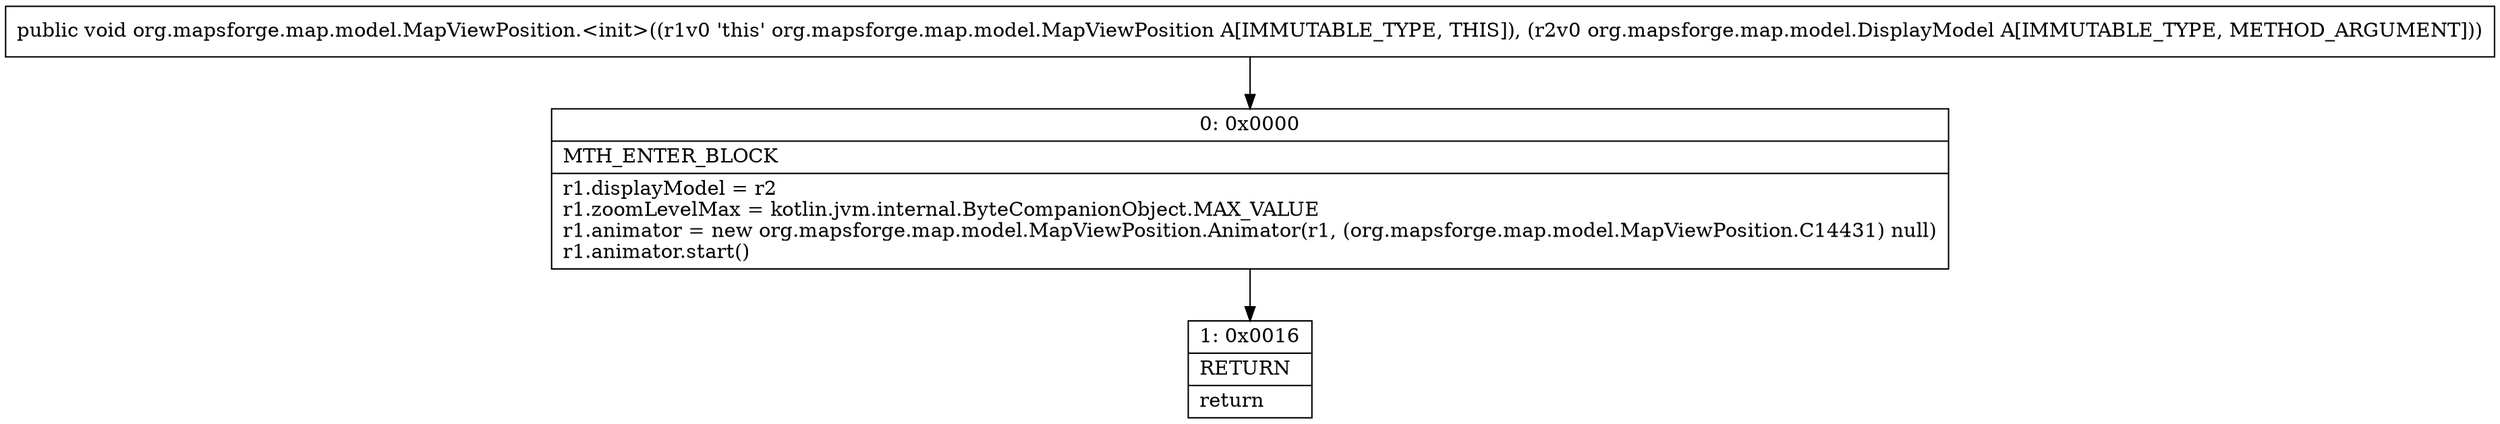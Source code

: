digraph "CFG fororg.mapsforge.map.model.MapViewPosition.\<init\>(Lorg\/mapsforge\/map\/model\/DisplayModel;)V" {
Node_0 [shape=record,label="{0\:\ 0x0000|MTH_ENTER_BLOCK\l|r1.displayModel = r2\lr1.zoomLevelMax = kotlin.jvm.internal.ByteCompanionObject.MAX_VALUE\lr1.animator = new org.mapsforge.map.model.MapViewPosition.Animator(r1, (org.mapsforge.map.model.MapViewPosition.C14431) null)\lr1.animator.start()\l}"];
Node_1 [shape=record,label="{1\:\ 0x0016|RETURN\l|return\l}"];
MethodNode[shape=record,label="{public void org.mapsforge.map.model.MapViewPosition.\<init\>((r1v0 'this' org.mapsforge.map.model.MapViewPosition A[IMMUTABLE_TYPE, THIS]), (r2v0 org.mapsforge.map.model.DisplayModel A[IMMUTABLE_TYPE, METHOD_ARGUMENT])) }"];
MethodNode -> Node_0;
Node_0 -> Node_1;
}


